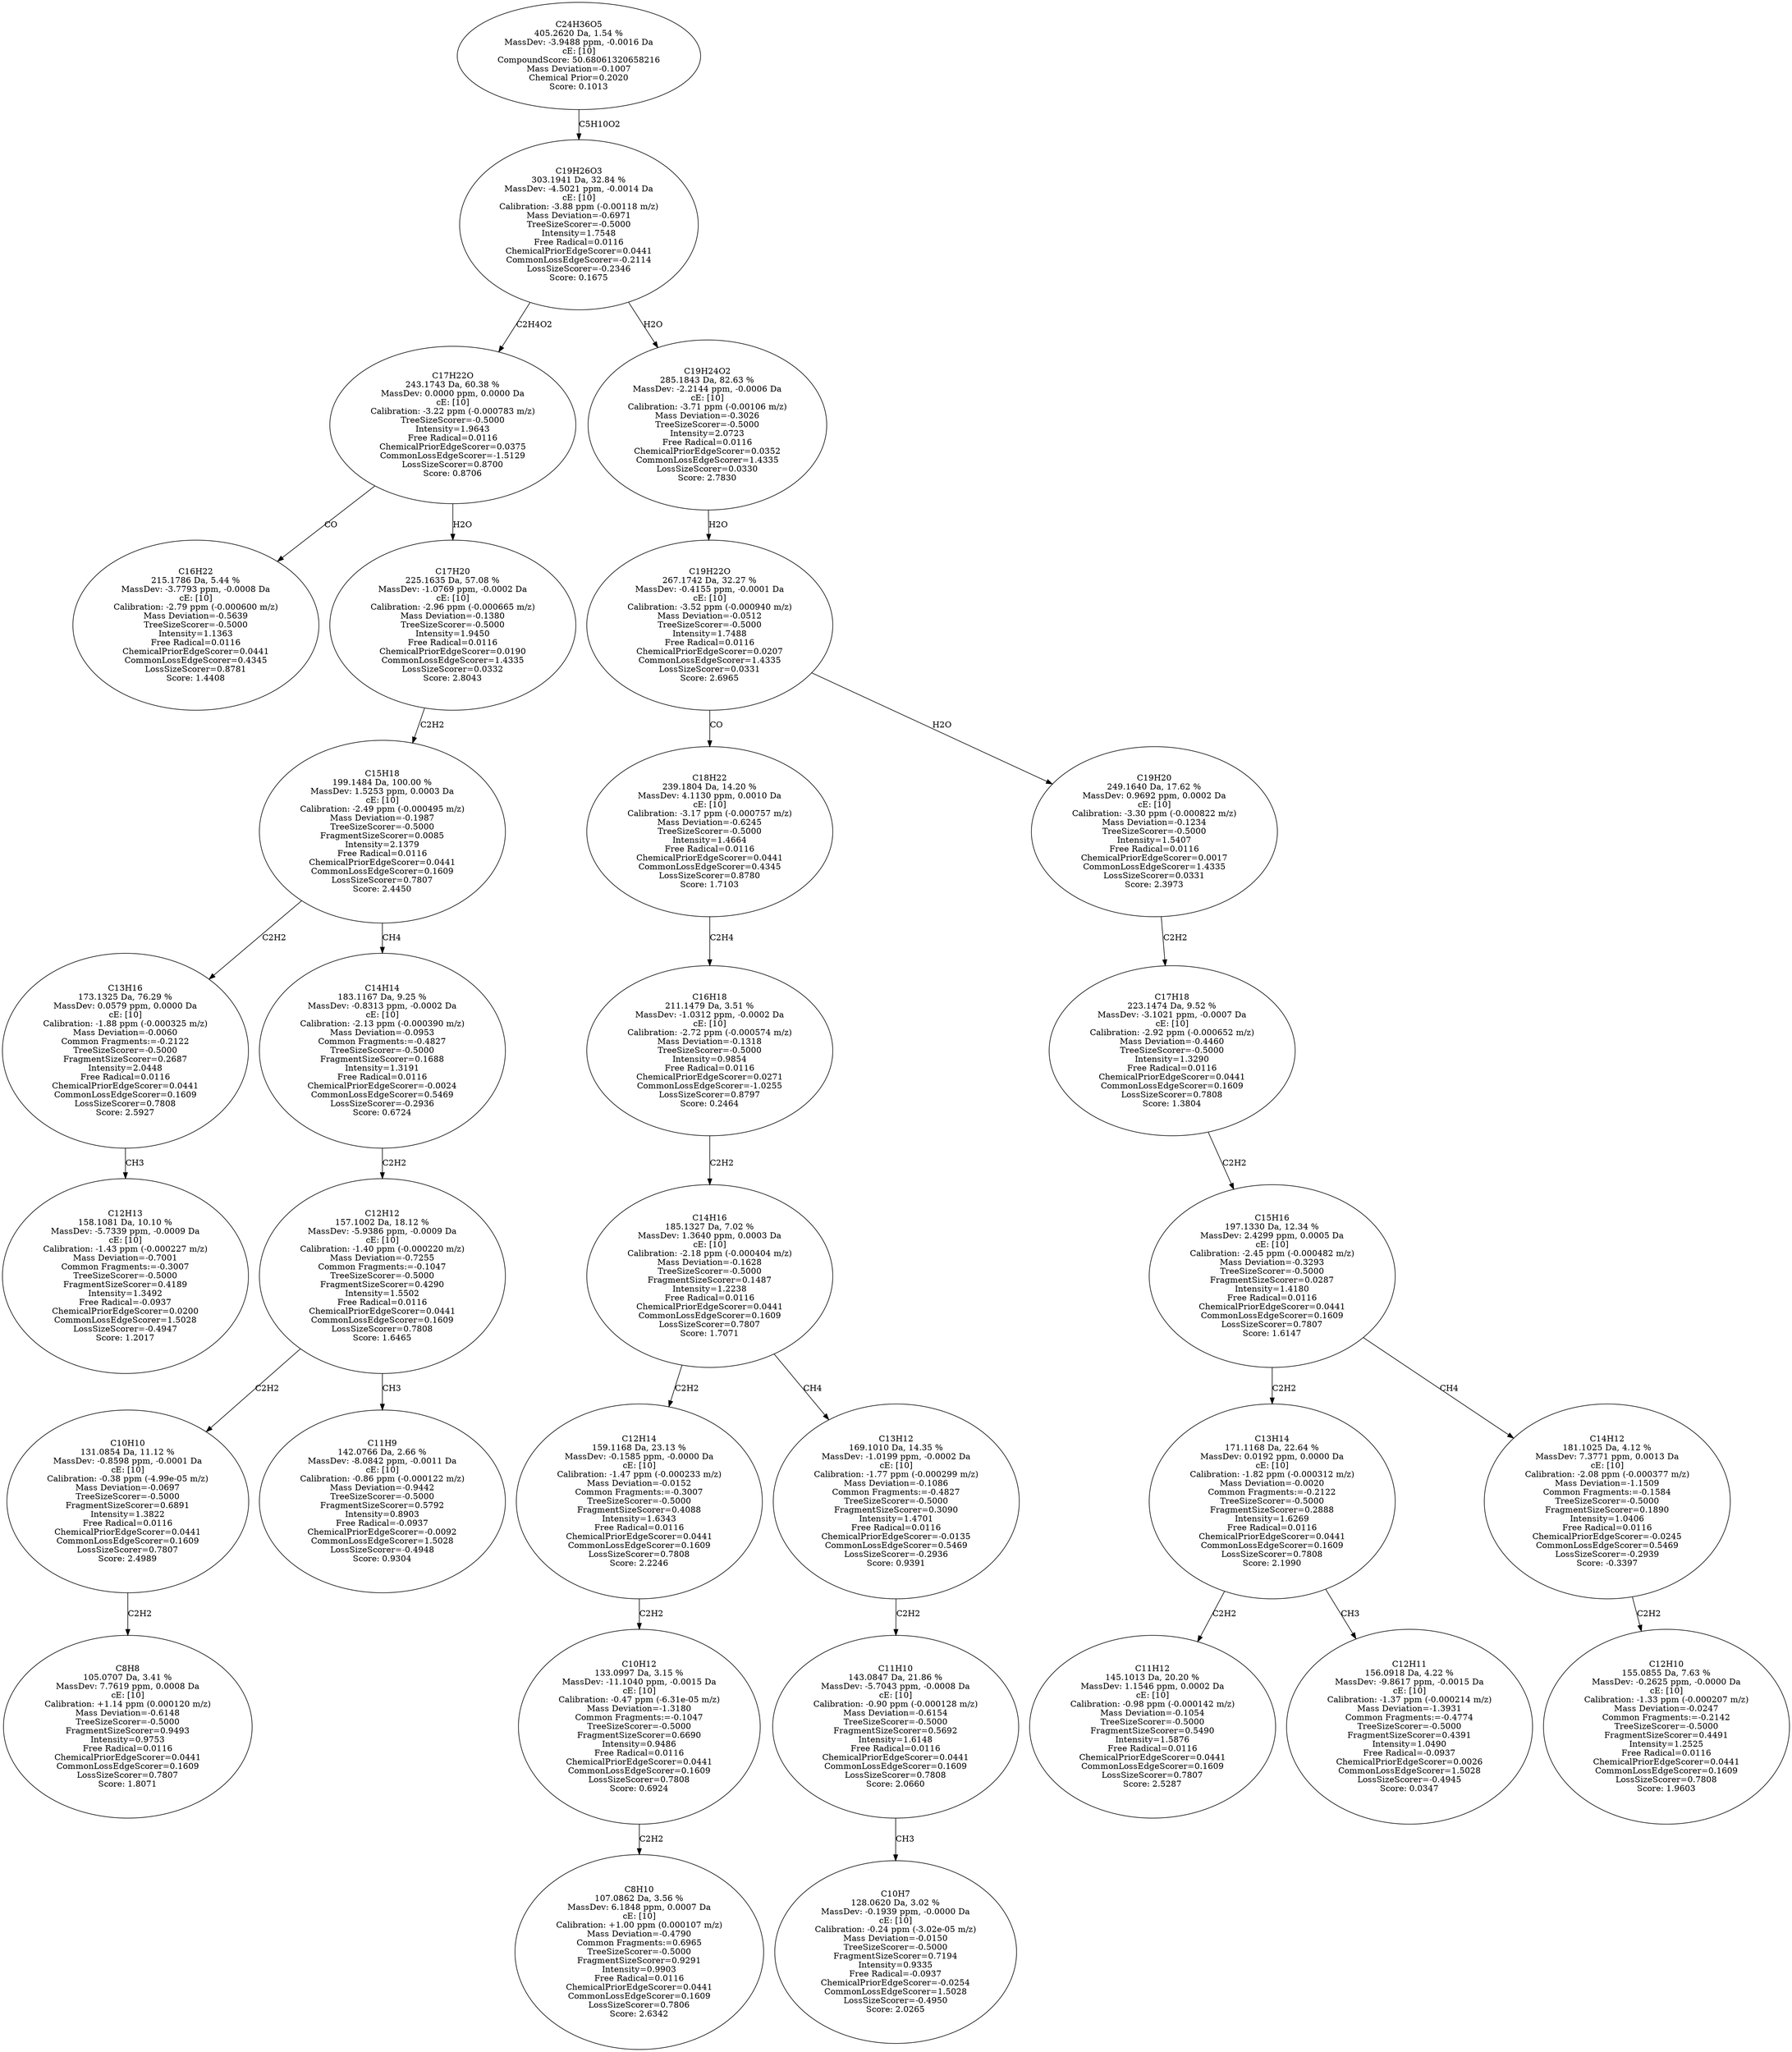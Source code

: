 strict digraph {
v1 [label="C16H22\n215.1786 Da, 5.44 %\nMassDev: -3.7793 ppm, -0.0008 Da\ncE: [10]\nCalibration: -2.79 ppm (-0.000600 m/z)\nMass Deviation=-0.5639\nTreeSizeScorer=-0.5000\nIntensity=1.1363\nFree Radical=0.0116\nChemicalPriorEdgeScorer=0.0441\nCommonLossEdgeScorer=0.4345\nLossSizeScorer=0.8781\nScore: 1.4408"];
v2 [label="C12H13\n158.1081 Da, 10.10 %\nMassDev: -5.7339 ppm, -0.0009 Da\ncE: [10]\nCalibration: -1.43 ppm (-0.000227 m/z)\nMass Deviation=-0.7001\nCommon Fragments:=-0.3007\nTreeSizeScorer=-0.5000\nFragmentSizeScorer=0.4189\nIntensity=1.3492\nFree Radical=-0.0937\nChemicalPriorEdgeScorer=0.0200\nCommonLossEdgeScorer=1.5028\nLossSizeScorer=-0.4947\nScore: 1.2017"];
v3 [label="C13H16\n173.1325 Da, 76.29 %\nMassDev: 0.0579 ppm, 0.0000 Da\ncE: [10]\nCalibration: -1.88 ppm (-0.000325 m/z)\nMass Deviation=-0.0060\nCommon Fragments:=-0.2122\nTreeSizeScorer=-0.5000\nFragmentSizeScorer=0.2687\nIntensity=2.0448\nFree Radical=0.0116\nChemicalPriorEdgeScorer=0.0441\nCommonLossEdgeScorer=0.1609\nLossSizeScorer=0.7808\nScore: 2.5927"];
v4 [label="C8H8\n105.0707 Da, 3.41 %\nMassDev: 7.7619 ppm, 0.0008 Da\ncE: [10]\nCalibration: +1.14 ppm (0.000120 m/z)\nMass Deviation=-0.6148\nTreeSizeScorer=-0.5000\nFragmentSizeScorer=0.9493\nIntensity=0.9753\nFree Radical=0.0116\nChemicalPriorEdgeScorer=0.0441\nCommonLossEdgeScorer=0.1609\nLossSizeScorer=0.7807\nScore: 1.8071"];
v5 [label="C10H10\n131.0854 Da, 11.12 %\nMassDev: -0.8598 ppm, -0.0001 Da\ncE: [10]\nCalibration: -0.38 ppm (-4.99e-05 m/z)\nMass Deviation=-0.0697\nTreeSizeScorer=-0.5000\nFragmentSizeScorer=0.6891\nIntensity=1.3822\nFree Radical=0.0116\nChemicalPriorEdgeScorer=0.0441\nCommonLossEdgeScorer=0.1609\nLossSizeScorer=0.7807\nScore: 2.4989"];
v6 [label="C11H9\n142.0766 Da, 2.66 %\nMassDev: -8.0842 ppm, -0.0011 Da\ncE: [10]\nCalibration: -0.86 ppm (-0.000122 m/z)\nMass Deviation=-0.9442\nTreeSizeScorer=-0.5000\nFragmentSizeScorer=0.5792\nIntensity=0.8903\nFree Radical=-0.0937\nChemicalPriorEdgeScorer=-0.0092\nCommonLossEdgeScorer=1.5028\nLossSizeScorer=-0.4948\nScore: 0.9304"];
v7 [label="C12H12\n157.1002 Da, 18.12 %\nMassDev: -5.9386 ppm, -0.0009 Da\ncE: [10]\nCalibration: -1.40 ppm (-0.000220 m/z)\nMass Deviation=-0.7255\nCommon Fragments:=-0.1047\nTreeSizeScorer=-0.5000\nFragmentSizeScorer=0.4290\nIntensity=1.5502\nFree Radical=0.0116\nChemicalPriorEdgeScorer=0.0441\nCommonLossEdgeScorer=0.1609\nLossSizeScorer=0.7808\nScore: 1.6465"];
v8 [label="C14H14\n183.1167 Da, 9.25 %\nMassDev: -0.8313 ppm, -0.0002 Da\ncE: [10]\nCalibration: -2.13 ppm (-0.000390 m/z)\nMass Deviation=-0.0953\nCommon Fragments:=-0.4827\nTreeSizeScorer=-0.5000\nFragmentSizeScorer=0.1688\nIntensity=1.3191\nFree Radical=0.0116\nChemicalPriorEdgeScorer=-0.0024\nCommonLossEdgeScorer=0.5469\nLossSizeScorer=-0.2936\nScore: 0.6724"];
v9 [label="C15H18\n199.1484 Da, 100.00 %\nMassDev: 1.5253 ppm, 0.0003 Da\ncE: [10]\nCalibration: -2.49 ppm (-0.000495 m/z)\nMass Deviation=-0.1987\nTreeSizeScorer=-0.5000\nFragmentSizeScorer=0.0085\nIntensity=2.1379\nFree Radical=0.0116\nChemicalPriorEdgeScorer=0.0441\nCommonLossEdgeScorer=0.1609\nLossSizeScorer=0.7807\nScore: 2.4450"];
v10 [label="C17H20\n225.1635 Da, 57.08 %\nMassDev: -1.0769 ppm, -0.0002 Da\ncE: [10]\nCalibration: -2.96 ppm (-0.000665 m/z)\nMass Deviation=-0.1380\nTreeSizeScorer=-0.5000\nIntensity=1.9450\nFree Radical=0.0116\nChemicalPriorEdgeScorer=0.0190\nCommonLossEdgeScorer=1.4335\nLossSizeScorer=0.0332\nScore: 2.8043"];
v11 [label="C17H22O\n243.1743 Da, 60.38 %\nMassDev: 0.0000 ppm, 0.0000 Da\ncE: [10]\nCalibration: -3.22 ppm (-0.000783 m/z)\nTreeSizeScorer=-0.5000\nIntensity=1.9643\nFree Radical=0.0116\nChemicalPriorEdgeScorer=0.0375\nCommonLossEdgeScorer=-1.5129\nLossSizeScorer=0.8700\nScore: 0.8706"];
v12 [label="C8H10\n107.0862 Da, 3.56 %\nMassDev: 6.1848 ppm, 0.0007 Da\ncE: [10]\nCalibration: +1.00 ppm (0.000107 m/z)\nMass Deviation=-0.4790\nCommon Fragments:=0.6965\nTreeSizeScorer=-0.5000\nFragmentSizeScorer=0.9291\nIntensity=0.9903\nFree Radical=0.0116\nChemicalPriorEdgeScorer=0.0441\nCommonLossEdgeScorer=0.1609\nLossSizeScorer=0.7806\nScore: 2.6342"];
v13 [label="C10H12\n133.0997 Da, 3.15 %\nMassDev: -11.1040 ppm, -0.0015 Da\ncE: [10]\nCalibration: -0.47 ppm (-6.31e-05 m/z)\nMass Deviation=-1.3180\nCommon Fragments:=-0.1047\nTreeSizeScorer=-0.5000\nFragmentSizeScorer=0.6690\nIntensity=0.9486\nFree Radical=0.0116\nChemicalPriorEdgeScorer=0.0441\nCommonLossEdgeScorer=0.1609\nLossSizeScorer=0.7808\nScore: 0.6924"];
v14 [label="C12H14\n159.1168 Da, 23.13 %\nMassDev: -0.1585 ppm, -0.0000 Da\ncE: [10]\nCalibration: -1.47 ppm (-0.000233 m/z)\nMass Deviation=-0.0152\nCommon Fragments:=-0.3007\nTreeSizeScorer=-0.5000\nFragmentSizeScorer=0.4088\nIntensity=1.6343\nFree Radical=0.0116\nChemicalPriorEdgeScorer=0.0441\nCommonLossEdgeScorer=0.1609\nLossSizeScorer=0.7808\nScore: 2.2246"];
v15 [label="C10H7\n128.0620 Da, 3.02 %\nMassDev: -0.1939 ppm, -0.0000 Da\ncE: [10]\nCalibration: -0.24 ppm (-3.02e-05 m/z)\nMass Deviation=-0.0150\nTreeSizeScorer=-0.5000\nFragmentSizeScorer=0.7194\nIntensity=0.9335\nFree Radical=-0.0937\nChemicalPriorEdgeScorer=-0.0254\nCommonLossEdgeScorer=1.5028\nLossSizeScorer=-0.4950\nScore: 2.0265"];
v16 [label="C11H10\n143.0847 Da, 21.86 %\nMassDev: -5.7043 ppm, -0.0008 Da\ncE: [10]\nCalibration: -0.90 ppm (-0.000128 m/z)\nMass Deviation=-0.6154\nTreeSizeScorer=-0.5000\nFragmentSizeScorer=0.5692\nIntensity=1.6148\nFree Radical=0.0116\nChemicalPriorEdgeScorer=0.0441\nCommonLossEdgeScorer=0.1609\nLossSizeScorer=0.7808\nScore: 2.0660"];
v17 [label="C13H12\n169.1010 Da, 14.35 %\nMassDev: -1.0199 ppm, -0.0002 Da\ncE: [10]\nCalibration: -1.77 ppm (-0.000299 m/z)\nMass Deviation=-0.1086\nCommon Fragments:=-0.4827\nTreeSizeScorer=-0.5000\nFragmentSizeScorer=0.3090\nIntensity=1.4701\nFree Radical=0.0116\nChemicalPriorEdgeScorer=-0.0135\nCommonLossEdgeScorer=0.5469\nLossSizeScorer=-0.2936\nScore: 0.9391"];
v18 [label="C14H16\n185.1327 Da, 7.02 %\nMassDev: 1.3640 ppm, 0.0003 Da\ncE: [10]\nCalibration: -2.18 ppm (-0.000404 m/z)\nMass Deviation=-0.1628\nTreeSizeScorer=-0.5000\nFragmentSizeScorer=0.1487\nIntensity=1.2238\nFree Radical=0.0116\nChemicalPriorEdgeScorer=0.0441\nCommonLossEdgeScorer=0.1609\nLossSizeScorer=0.7807\nScore: 1.7071"];
v19 [label="C16H18\n211.1479 Da, 3.51 %\nMassDev: -1.0312 ppm, -0.0002 Da\ncE: [10]\nCalibration: -2.72 ppm (-0.000574 m/z)\nMass Deviation=-0.1318\nTreeSizeScorer=-0.5000\nIntensity=0.9854\nFree Radical=0.0116\nChemicalPriorEdgeScorer=0.0271\nCommonLossEdgeScorer=-1.0255\nLossSizeScorer=0.8797\nScore: 0.2464"];
v20 [label="C18H22\n239.1804 Da, 14.20 %\nMassDev: 4.1130 ppm, 0.0010 Da\ncE: [10]\nCalibration: -3.17 ppm (-0.000757 m/z)\nMass Deviation=-0.6245\nTreeSizeScorer=-0.5000\nIntensity=1.4664\nFree Radical=0.0116\nChemicalPriorEdgeScorer=0.0441\nCommonLossEdgeScorer=0.4345\nLossSizeScorer=0.8780\nScore: 1.7103"];
v21 [label="C11H12\n145.1013 Da, 20.20 %\nMassDev: 1.1546 ppm, 0.0002 Da\ncE: [10]\nCalibration: -0.98 ppm (-0.000142 m/z)\nMass Deviation=-0.1054\nTreeSizeScorer=-0.5000\nFragmentSizeScorer=0.5490\nIntensity=1.5876\nFree Radical=0.0116\nChemicalPriorEdgeScorer=0.0441\nCommonLossEdgeScorer=0.1609\nLossSizeScorer=0.7807\nScore: 2.5287"];
v22 [label="C12H11\n156.0918 Da, 4.22 %\nMassDev: -9.8617 ppm, -0.0015 Da\ncE: [10]\nCalibration: -1.37 ppm (-0.000214 m/z)\nMass Deviation=-1.3931\nCommon Fragments:=-0.4774\nTreeSizeScorer=-0.5000\nFragmentSizeScorer=0.4391\nIntensity=1.0490\nFree Radical=-0.0937\nChemicalPriorEdgeScorer=0.0026\nCommonLossEdgeScorer=1.5028\nLossSizeScorer=-0.4945\nScore: 0.0347"];
v23 [label="C13H14\n171.1168 Da, 22.64 %\nMassDev: 0.0192 ppm, 0.0000 Da\ncE: [10]\nCalibration: -1.82 ppm (-0.000312 m/z)\nMass Deviation=-0.0020\nCommon Fragments:=-0.2122\nTreeSizeScorer=-0.5000\nFragmentSizeScorer=0.2888\nIntensity=1.6269\nFree Radical=0.0116\nChemicalPriorEdgeScorer=0.0441\nCommonLossEdgeScorer=0.1609\nLossSizeScorer=0.7808\nScore: 2.1990"];
v24 [label="C12H10\n155.0855 Da, 7.63 %\nMassDev: -0.2625 ppm, -0.0000 Da\ncE: [10]\nCalibration: -1.33 ppm (-0.000207 m/z)\nMass Deviation=-0.0247\nCommon Fragments:=-0.2142\nTreeSizeScorer=-0.5000\nFragmentSizeScorer=0.4491\nIntensity=1.2525\nFree Radical=0.0116\nChemicalPriorEdgeScorer=0.0441\nCommonLossEdgeScorer=0.1609\nLossSizeScorer=0.7808\nScore: 1.9603"];
v25 [label="C14H12\n181.1025 Da, 4.12 %\nMassDev: 7.3771 ppm, 0.0013 Da\ncE: [10]\nCalibration: -2.08 ppm (-0.000377 m/z)\nMass Deviation=-1.1509\nCommon Fragments:=-0.1584\nTreeSizeScorer=-0.5000\nFragmentSizeScorer=0.1890\nIntensity=1.0406\nFree Radical=0.0116\nChemicalPriorEdgeScorer=-0.0245\nCommonLossEdgeScorer=0.5469\nLossSizeScorer=-0.2939\nScore: -0.3397"];
v26 [label="C15H16\n197.1330 Da, 12.34 %\nMassDev: 2.4299 ppm, 0.0005 Da\ncE: [10]\nCalibration: -2.45 ppm (-0.000482 m/z)\nMass Deviation=-0.3293\nTreeSizeScorer=-0.5000\nFragmentSizeScorer=0.0287\nIntensity=1.4180\nFree Radical=0.0116\nChemicalPriorEdgeScorer=0.0441\nCommonLossEdgeScorer=0.1609\nLossSizeScorer=0.7807\nScore: 1.6147"];
v27 [label="C17H18\n223.1474 Da, 9.52 %\nMassDev: -3.1021 ppm, -0.0007 Da\ncE: [10]\nCalibration: -2.92 ppm (-0.000652 m/z)\nMass Deviation=-0.4460\nTreeSizeScorer=-0.5000\nIntensity=1.3290\nFree Radical=0.0116\nChemicalPriorEdgeScorer=0.0441\nCommonLossEdgeScorer=0.1609\nLossSizeScorer=0.7808\nScore: 1.3804"];
v28 [label="C19H20\n249.1640 Da, 17.62 %\nMassDev: 0.9692 ppm, 0.0002 Da\ncE: [10]\nCalibration: -3.30 ppm (-0.000822 m/z)\nMass Deviation=-0.1234\nTreeSizeScorer=-0.5000\nIntensity=1.5407\nFree Radical=0.0116\nChemicalPriorEdgeScorer=0.0017\nCommonLossEdgeScorer=1.4335\nLossSizeScorer=0.0331\nScore: 2.3973"];
v29 [label="C19H22O\n267.1742 Da, 32.27 %\nMassDev: -0.4155 ppm, -0.0001 Da\ncE: [10]\nCalibration: -3.52 ppm (-0.000940 m/z)\nMass Deviation=-0.0512\nTreeSizeScorer=-0.5000\nIntensity=1.7488\nFree Radical=0.0116\nChemicalPriorEdgeScorer=0.0207\nCommonLossEdgeScorer=1.4335\nLossSizeScorer=0.0331\nScore: 2.6965"];
v30 [label="C19H24O2\n285.1843 Da, 82.63 %\nMassDev: -2.2144 ppm, -0.0006 Da\ncE: [10]\nCalibration: -3.71 ppm (-0.00106 m/z)\nMass Deviation=-0.3026\nTreeSizeScorer=-0.5000\nIntensity=2.0723\nFree Radical=0.0116\nChemicalPriorEdgeScorer=0.0352\nCommonLossEdgeScorer=1.4335\nLossSizeScorer=0.0330\nScore: 2.7830"];
v31 [label="C19H26O3\n303.1941 Da, 32.84 %\nMassDev: -4.5021 ppm, -0.0014 Da\ncE: [10]\nCalibration: -3.88 ppm (-0.00118 m/z)\nMass Deviation=-0.6971\nTreeSizeScorer=-0.5000\nIntensity=1.7548\nFree Radical=0.0116\nChemicalPriorEdgeScorer=0.0441\nCommonLossEdgeScorer=-0.2114\nLossSizeScorer=-0.2346\nScore: 0.1675"];
v32 [label="C24H36O5\n405.2620 Da, 1.54 %\nMassDev: -3.9488 ppm, -0.0016 Da\ncE: [10]\nCompoundScore: 50.68061320658216\nMass Deviation=-0.1007\nChemical Prior=0.2020\nScore: 0.1013"];
v11 -> v1 [label="CO"];
v3 -> v2 [label="CH3"];
v9 -> v3 [label="C2H2"];
v5 -> v4 [label="C2H2"];
v7 -> v5 [label="C2H2"];
v7 -> v6 [label="CH3"];
v8 -> v7 [label="C2H2"];
v9 -> v8 [label="CH4"];
v10 -> v9 [label="C2H2"];
v11 -> v10 [label="H2O"];
v31 -> v11 [label="C2H4O2"];
v13 -> v12 [label="C2H2"];
v14 -> v13 [label="C2H2"];
v18 -> v14 [label="C2H2"];
v16 -> v15 [label="CH3"];
v17 -> v16 [label="C2H2"];
v18 -> v17 [label="CH4"];
v19 -> v18 [label="C2H2"];
v20 -> v19 [label="C2H4"];
v29 -> v20 [label="CO"];
v23 -> v21 [label="C2H2"];
v23 -> v22 [label="CH3"];
v26 -> v23 [label="C2H2"];
v25 -> v24 [label="C2H2"];
v26 -> v25 [label="CH4"];
v27 -> v26 [label="C2H2"];
v28 -> v27 [label="C2H2"];
v29 -> v28 [label="H2O"];
v30 -> v29 [label="H2O"];
v31 -> v30 [label="H2O"];
v32 -> v31 [label="C5H10O2"];
}